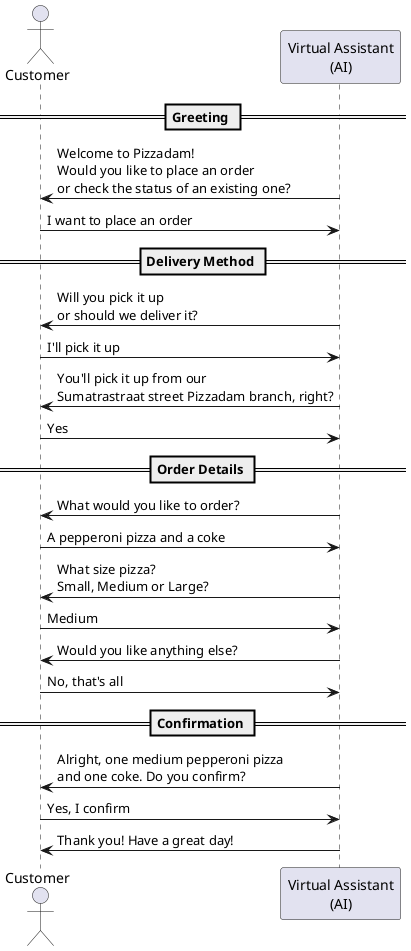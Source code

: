 @startuml
actor Customer as C
participant "Virtual Assistant\n(AI)" as VA

== Greeting ==
VA -> C: Welcome to Pizzadam!\nWould you like to place an order\nor check the status of an existing one?
C -> VA: I want to place an order

== Delivery Method ==
VA -> C: Will you pick it up\nor should we deliver it?
C -> VA: I'll pick it up
VA -> C: You'll pick it up from our\nSumatrastraat street Pizzadam branch, right?
C -> VA: Yes

== Order Details ==
VA -> C: What would you like to order?
C -> VA: A pepperoni pizza and a coke
VA -> C: What size pizza?\nSmall, Medium or Large?
C -> VA: Medium
VA -> C: Would you like anything else?
C -> VA: No, that's all

== Confirmation ==
VA -> C: Alright, one medium pepperoni pizza\nand one coke. Do you confirm?
C -> VA: Yes, I confirm
VA -> C: Thank you! Have a great day!

@enduml